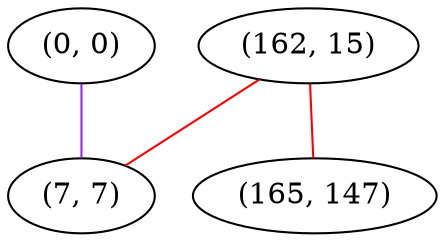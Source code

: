 graph "" {
"(162, 15)";
"(0, 0)";
"(7, 7)";
"(165, 147)";
"(162, 15)" -- "(7, 7)"  [color=red, key=0, weight=1];
"(162, 15)" -- "(165, 147)"  [color=red, key=0, weight=1];
"(0, 0)" -- "(7, 7)"  [color=purple, key=0, weight=4];
}
